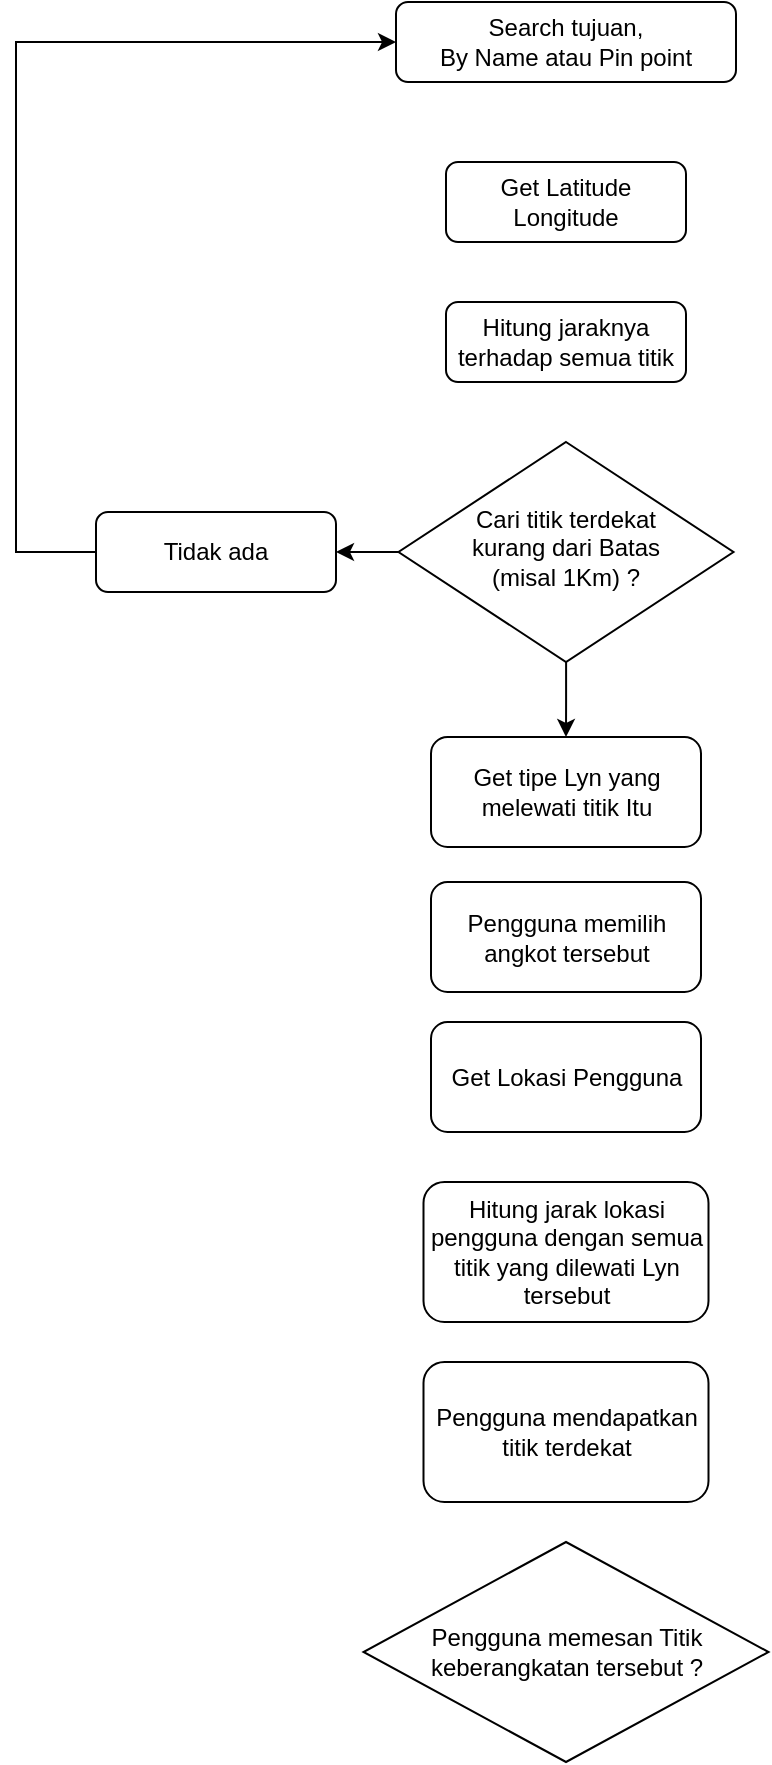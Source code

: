 <mxfile version="12.7.8" type="github"><diagram id="C5RBs43oDa-KdzZeNtuy" name="Page-1"><mxGraphModel dx="723" dy="361" grid="1" gridSize="10" guides="1" tooltips="1" connect="1" arrows="1" fold="1" page="1" pageScale="1" pageWidth="827" pageHeight="1169" math="0" shadow="0"><root><mxCell id="WIyWlLk6GJQsqaUBKTNV-0"/><mxCell id="WIyWlLk6GJQsqaUBKTNV-1" parent="WIyWlLk6GJQsqaUBKTNV-0"/><mxCell id="WIyWlLk6GJQsqaUBKTNV-3" value="Search tujuan,&lt;br&gt;By Name atau Pin point" style="rounded=1;whiteSpace=wrap;html=1;fontSize=12;glass=0;strokeWidth=1;shadow=0;" parent="WIyWlLk6GJQsqaUBKTNV-1" vertex="1"><mxGeometry x="270" y="50" width="170" height="40" as="geometry"/></mxCell><mxCell id="8g-ahGqJUpp-Ur1LPndf-2" value="" style="edgeStyle=orthogonalEdgeStyle;rounded=0;orthogonalLoop=1;jettySize=auto;html=1;" edge="1" parent="WIyWlLk6GJQsqaUBKTNV-1" source="WIyWlLk6GJQsqaUBKTNV-6" target="WIyWlLk6GJQsqaUBKTNV-12"><mxGeometry relative="1" as="geometry"/></mxCell><mxCell id="8g-ahGqJUpp-Ur1LPndf-4" value="" style="edgeStyle=orthogonalEdgeStyle;rounded=0;orthogonalLoop=1;jettySize=auto;html=1;" edge="1" parent="WIyWlLk6GJQsqaUBKTNV-1" source="WIyWlLk6GJQsqaUBKTNV-6" target="WIyWlLk6GJQsqaUBKTNV-11"><mxGeometry relative="1" as="geometry"/></mxCell><mxCell id="WIyWlLk6GJQsqaUBKTNV-6" value="Cari titik terdekat &lt;br&gt;kurang dari Batas &lt;br&gt;(misal 1Km) ?" style="rhombus;whiteSpace=wrap;html=1;shadow=0;fontFamily=Helvetica;fontSize=12;align=center;strokeWidth=1;spacing=6;spacingTop=-4;" parent="WIyWlLk6GJQsqaUBKTNV-1" vertex="1"><mxGeometry x="271.25" y="270" width="167.5" height="110" as="geometry"/></mxCell><mxCell id="WIyWlLk6GJQsqaUBKTNV-7" value="Get Latitude Longitude" style="rounded=1;whiteSpace=wrap;html=1;fontSize=12;glass=0;strokeWidth=1;shadow=0;" parent="WIyWlLk6GJQsqaUBKTNV-1" vertex="1"><mxGeometry x="295" y="130" width="120" height="40" as="geometry"/></mxCell><mxCell id="WIyWlLk6GJQsqaUBKTNV-11" value="Get tipe Lyn yang melewati titik Itu" style="rounded=1;whiteSpace=wrap;html=1;fontSize=12;glass=0;strokeWidth=1;shadow=0;" parent="WIyWlLk6GJQsqaUBKTNV-1" vertex="1"><mxGeometry x="287.5" y="417.5" width="135" height="55" as="geometry"/></mxCell><mxCell id="8g-ahGqJUpp-Ur1LPndf-1" style="edgeStyle=orthogonalEdgeStyle;rounded=0;orthogonalLoop=1;jettySize=auto;html=1;entryX=0;entryY=0.5;entryDx=0;entryDy=0;" edge="1" parent="WIyWlLk6GJQsqaUBKTNV-1" source="WIyWlLk6GJQsqaUBKTNV-12" target="WIyWlLk6GJQsqaUBKTNV-3"><mxGeometry relative="1" as="geometry"><Array as="points"><mxPoint x="80" y="325"/><mxPoint x="80" y="70"/></Array></mxGeometry></mxCell><mxCell id="WIyWlLk6GJQsqaUBKTNV-12" value="Tidak ada" style="rounded=1;whiteSpace=wrap;html=1;fontSize=12;glass=0;strokeWidth=1;shadow=0;" parent="WIyWlLk6GJQsqaUBKTNV-1" vertex="1"><mxGeometry x="120" y="305" width="120" height="40" as="geometry"/></mxCell><mxCell id="8g-ahGqJUpp-Ur1LPndf-0" value="Hitung jaraknya terhadap semua titik" style="rounded=1;whiteSpace=wrap;html=1;fontSize=12;glass=0;strokeWidth=1;shadow=0;" vertex="1" parent="WIyWlLk6GJQsqaUBKTNV-1"><mxGeometry x="295" y="200" width="120" height="40" as="geometry"/></mxCell><mxCell id="8g-ahGqJUpp-Ur1LPndf-7" value="Get Lokasi Pengguna" style="rounded=1;whiteSpace=wrap;html=1;fontSize=12;glass=0;strokeWidth=1;shadow=0;" vertex="1" parent="WIyWlLk6GJQsqaUBKTNV-1"><mxGeometry x="287.5" y="560" width="135" height="55" as="geometry"/></mxCell><mxCell id="8g-ahGqJUpp-Ur1LPndf-8" value="Hitung jarak lokasi pengguna dengan semua titik yang dilewati Lyn tersebut" style="rounded=1;whiteSpace=wrap;html=1;fontSize=12;glass=0;strokeWidth=1;shadow=0;" vertex="1" parent="WIyWlLk6GJQsqaUBKTNV-1"><mxGeometry x="283.75" y="640" width="142.5" height="70" as="geometry"/></mxCell><mxCell id="8g-ahGqJUpp-Ur1LPndf-9" value="Pengguna memilih angkot tersebut" style="rounded=1;whiteSpace=wrap;html=1;fontSize=12;glass=0;strokeWidth=1;shadow=0;" vertex="1" parent="WIyWlLk6GJQsqaUBKTNV-1"><mxGeometry x="287.5" y="490" width="135" height="55" as="geometry"/></mxCell><mxCell id="8g-ahGqJUpp-Ur1LPndf-10" value="Pengguna mendapatkan titik terdekat" style="rounded=1;whiteSpace=wrap;html=1;fontSize=12;glass=0;strokeWidth=1;shadow=0;" vertex="1" parent="WIyWlLk6GJQsqaUBKTNV-1"><mxGeometry x="283.75" y="730" width="142.5" height="70" as="geometry"/></mxCell><mxCell id="8g-ahGqJUpp-Ur1LPndf-11" value="Pengguna memesan Titik keberangkatan tersebut ?" style="rhombus;whiteSpace=wrap;html=1;" vertex="1" parent="WIyWlLk6GJQsqaUBKTNV-1"><mxGeometry x="253.75" y="820" width="202.5" height="110" as="geometry"/></mxCell></root></mxGraphModel></diagram></mxfile>